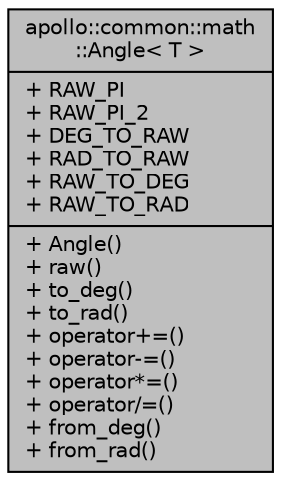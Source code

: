 digraph "apollo::common::math::Angle&lt; T &gt;"
{
  edge [fontname="Helvetica",fontsize="10",labelfontname="Helvetica",labelfontsize="10"];
  node [fontname="Helvetica",fontsize="10",shape=record];
  Node1 [label="{apollo::common::math\l::Angle\< T \>\n|+ RAW_PI\l+ RAW_PI_2\l+ DEG_TO_RAW\l+ RAD_TO_RAW\l+ RAW_TO_DEG\l+ RAW_TO_RAD\l|+ Angle()\l+ raw()\l+ to_deg()\l+ to_rad()\l+ operator+=()\l+ operator-=()\l+ operator*=()\l+ operator/=()\l+ from_deg()\l+ from_rad()\l}",height=0.2,width=0.4,color="black", fillcolor="grey75", style="filled" fontcolor="black"];
}
